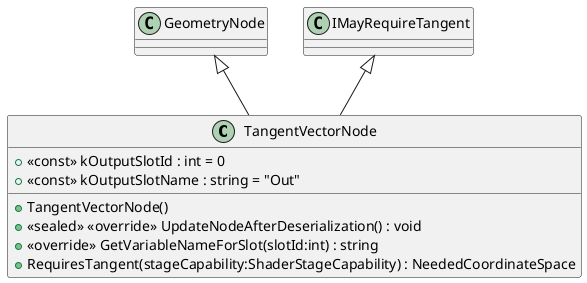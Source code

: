 @startuml
class TangentVectorNode {
    + <<const>> kOutputSlotId : int = 0
    + <<const>> kOutputSlotName : string = "Out"
    + TangentVectorNode()
    + <<sealed>> <<override>> UpdateNodeAfterDeserialization() : void
    + <<override>> GetVariableNameForSlot(slotId:int) : string
    + RequiresTangent(stageCapability:ShaderStageCapability) : NeededCoordinateSpace
}
GeometryNode <|-- TangentVectorNode
IMayRequireTangent <|-- TangentVectorNode
@enduml
